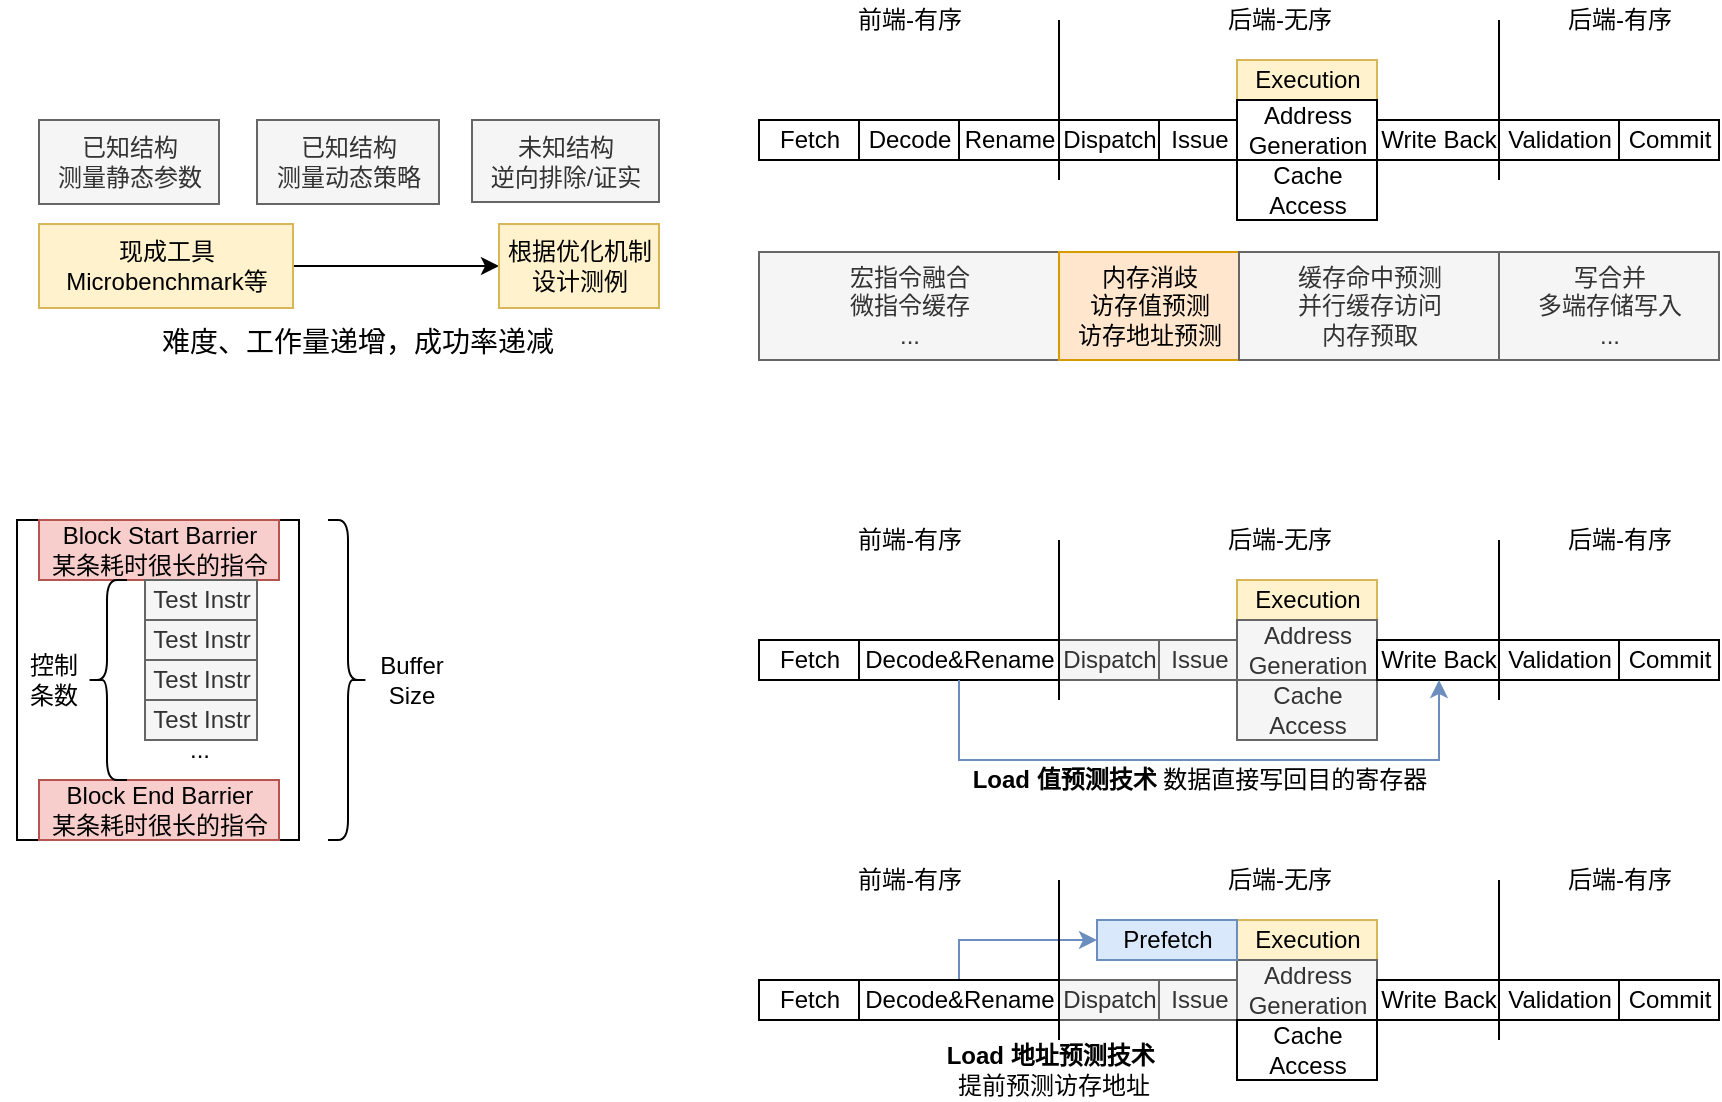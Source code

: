 <mxfile version="27.0.9">
  <diagram id="6I0OCvxSQrVGMHxT2VVA" name="Page-1">
    <mxGraphModel dx="976" dy="630" grid="1" gridSize="10" guides="1" tooltips="1" connect="1" arrows="1" fold="1" page="1" pageScale="1" pageWidth="850" pageHeight="1100" math="0" shadow="0">
      <root>
        <mxCell id="0" />
        <mxCell id="1" parent="0" />
        <mxCell id="UN--M1qzdoFLLi-wLeMt-39" value="" style="rounded=0;whiteSpace=wrap;html=1;fillColor=none;" parent="1" vertex="1">
          <mxGeometry x="68.5" y="410" width="141" height="160" as="geometry" />
        </mxCell>
        <mxCell id="UN--M1qzdoFLLi-wLeMt-1" value="已知结构&lt;div&gt;测量静态参数&lt;/div&gt;" style="rounded=0;whiteSpace=wrap;html=1;fillColor=#f5f5f5;strokeColor=#666666;fontColor=#333333;" parent="1" vertex="1">
          <mxGeometry x="79.5" y="210" width="90" height="42" as="geometry" />
        </mxCell>
        <mxCell id="UN--M1qzdoFLLi-wLeMt-2" value="已知结构&lt;div&gt;测量动态策略&lt;/div&gt;" style="rounded=0;whiteSpace=wrap;html=1;fillColor=#f5f5f5;strokeColor=#666666;fontColor=#333333;" parent="1" vertex="1">
          <mxGeometry x="188.5" y="210" width="91" height="42" as="geometry" />
        </mxCell>
        <mxCell id="UN--M1qzdoFLLi-wLeMt-3" value="未知结构&lt;div&gt;逆向排除/证实&lt;/div&gt;" style="rounded=0;whiteSpace=wrap;html=1;fillColor=#f5f5f5;strokeColor=#666666;fontColor=#333333;" parent="1" vertex="1">
          <mxGeometry x="296" y="210" width="93.5" height="41" as="geometry" />
        </mxCell>
        <mxCell id="UN--M1qzdoFLLi-wLeMt-5" value="&lt;font style=&quot;font-size: 14px;&quot;&gt;难度、工作量递增，成功率递减&lt;/font&gt;" style="text;html=1;align=center;verticalAlign=middle;whiteSpace=wrap;rounded=0;" parent="1" vertex="1">
          <mxGeometry x="98.5" y="306" width="280" height="30" as="geometry" />
        </mxCell>
        <mxCell id="UN--M1qzdoFLLi-wLeMt-10" style="edgeStyle=orthogonalEdgeStyle;rounded=0;orthogonalLoop=1;jettySize=auto;html=1;exitX=1;exitY=0.5;exitDx=0;exitDy=0;" parent="1" source="UN--M1qzdoFLLi-wLeMt-8" target="UN--M1qzdoFLLi-wLeMt-9" edge="1">
          <mxGeometry relative="1" as="geometry" />
        </mxCell>
        <mxCell id="UN--M1qzdoFLLi-wLeMt-8" value="现成工具&lt;br&gt;Microbenchmark等" style="rounded=0;whiteSpace=wrap;html=1;fillColor=#fff2cc;strokeColor=#d6b656;" parent="1" vertex="1">
          <mxGeometry x="79.5" y="262" width="127" height="42" as="geometry" />
        </mxCell>
        <mxCell id="UN--M1qzdoFLLi-wLeMt-9" value="根据优化机制&lt;div&gt;设计测例&lt;/div&gt;" style="rounded=0;whiteSpace=wrap;html=1;fillColor=#fff2cc;strokeColor=#d6b656;" parent="1" vertex="1">
          <mxGeometry x="309.5" y="262" width="80" height="42" as="geometry" />
        </mxCell>
        <mxCell id="UN--M1qzdoFLLi-wLeMt-11" value="Fetch" style="rounded=0;whiteSpace=wrap;html=1;" parent="1" vertex="1">
          <mxGeometry x="439.5" y="210" width="50" height="20" as="geometry" />
        </mxCell>
        <mxCell id="UN--M1qzdoFLLi-wLeMt-12" value="Decode" style="rounded=0;whiteSpace=wrap;html=1;" parent="1" vertex="1">
          <mxGeometry x="489.5" y="210" width="50" height="20" as="geometry" />
        </mxCell>
        <mxCell id="UN--M1qzdoFLLi-wLeMt-13" value="Rename" style="rounded=0;whiteSpace=wrap;html=1;" parent="1" vertex="1">
          <mxGeometry x="539.5" y="210" width="50" height="20" as="geometry" />
        </mxCell>
        <mxCell id="UN--M1qzdoFLLi-wLeMt-14" value="Dispatch" style="rounded=0;whiteSpace=wrap;html=1;" parent="1" vertex="1">
          <mxGeometry x="589.5" y="210" width="50" height="20" as="geometry" />
        </mxCell>
        <mxCell id="UN--M1qzdoFLLi-wLeMt-16" value="Issue" style="rounded=0;whiteSpace=wrap;html=1;" parent="1" vertex="1">
          <mxGeometry x="639.5" y="210" width="40" height="20" as="geometry" />
        </mxCell>
        <mxCell id="UN--M1qzdoFLLi-wLeMt-17" value="Execution" style="rounded=0;whiteSpace=wrap;html=1;fillColor=#fff2cc;strokeColor=#d6b656;" parent="1" vertex="1">
          <mxGeometry x="678.5" y="180" width="70" height="20" as="geometry" />
        </mxCell>
        <mxCell id="UN--M1qzdoFLLi-wLeMt-18" value="Address Generation" style="rounded=0;whiteSpace=wrap;html=1;" parent="1" vertex="1">
          <mxGeometry x="678.5" y="200" width="70" height="30" as="geometry" />
        </mxCell>
        <mxCell id="UN--M1qzdoFLLi-wLeMt-19" value="Cache&lt;div&gt;Access&lt;/div&gt;" style="rounded=0;whiteSpace=wrap;html=1;" parent="1" vertex="1">
          <mxGeometry x="678.5" y="230" width="70" height="30" as="geometry" />
        </mxCell>
        <mxCell id="UN--M1qzdoFLLi-wLeMt-20" value="Write Back" style="rounded=0;whiteSpace=wrap;html=1;" parent="1" vertex="1">
          <mxGeometry x="748.5" y="210" width="61" height="20" as="geometry" />
        </mxCell>
        <mxCell id="UN--M1qzdoFLLi-wLeMt-21" value="Validation" style="rounded=0;whiteSpace=wrap;html=1;" parent="1" vertex="1">
          <mxGeometry x="809.5" y="210" width="60" height="20" as="geometry" />
        </mxCell>
        <mxCell id="UN--M1qzdoFLLi-wLeMt-22" value="Commit" style="rounded=0;whiteSpace=wrap;html=1;" parent="1" vertex="1">
          <mxGeometry x="869.5" y="210" width="50" height="20" as="geometry" />
        </mxCell>
        <mxCell id="UN--M1qzdoFLLi-wLeMt-23" value="" style="endArrow=none;html=1;rounded=0;" parent="1" edge="1">
          <mxGeometry width="50" height="50" relative="1" as="geometry">
            <mxPoint x="589.5" y="240" as="sourcePoint" />
            <mxPoint x="589.5" y="160" as="targetPoint" />
          </mxGeometry>
        </mxCell>
        <mxCell id="UN--M1qzdoFLLi-wLeMt-24" value="" style="endArrow=none;html=1;rounded=0;" parent="1" edge="1">
          <mxGeometry width="50" height="50" relative="1" as="geometry">
            <mxPoint x="809.5" y="240" as="sourcePoint" />
            <mxPoint x="809.5" y="160" as="targetPoint" />
          </mxGeometry>
        </mxCell>
        <mxCell id="UN--M1qzdoFLLi-wLeMt-25" value="前端-有序" style="text;html=1;align=center;verticalAlign=middle;whiteSpace=wrap;rounded=0;" parent="1" vertex="1">
          <mxGeometry x="484.5" y="150" width="60" height="20" as="geometry" />
        </mxCell>
        <mxCell id="UN--M1qzdoFLLi-wLeMt-26" value="后端-无序" style="text;html=1;align=center;verticalAlign=middle;whiteSpace=wrap;rounded=0;" parent="1" vertex="1">
          <mxGeometry x="669.5" y="150" width="60" height="20" as="geometry" />
        </mxCell>
        <mxCell id="UN--M1qzdoFLLi-wLeMt-27" value="后端-有序" style="text;html=1;align=center;verticalAlign=middle;whiteSpace=wrap;rounded=0;" parent="1" vertex="1">
          <mxGeometry x="839.5" y="150" width="60" height="20" as="geometry" />
        </mxCell>
        <mxCell id="UN--M1qzdoFLLi-wLeMt-28" value="宏指令融合&lt;div&gt;微指令缓存&lt;/div&gt;&lt;div&gt;...&lt;/div&gt;" style="rounded=0;whiteSpace=wrap;html=1;fillColor=#f5f5f5;fontColor=#333333;strokeColor=#666666;" parent="1" vertex="1">
          <mxGeometry x="439.5" y="276" width="150" height="54" as="geometry" />
        </mxCell>
        <mxCell id="UN--M1qzdoFLLi-wLeMt-29" value="内存消歧&lt;div&gt;&lt;span style=&quot;background-color: transparent; color: light-dark(rgb(0, 0, 0), rgb(255, 255, 255));&quot;&gt;访存值预测&lt;/span&gt;&lt;/div&gt;&lt;div&gt;访存地址预测&lt;/div&gt;" style="rounded=0;whiteSpace=wrap;html=1;fillColor=#ffe6cc;strokeColor=#d79b00;" parent="1" vertex="1">
          <mxGeometry x="589.5" y="276" width="90" height="54" as="geometry" />
        </mxCell>
        <mxCell id="UN--M1qzdoFLLi-wLeMt-30" value="缓存命中预测&lt;div&gt;并行缓存访问&lt;/div&gt;&lt;div&gt;内存预取&lt;/div&gt;" style="rounded=0;whiteSpace=wrap;html=1;fillColor=#f5f5f5;fontColor=#333333;strokeColor=#666666;" parent="1" vertex="1">
          <mxGeometry x="679.5" y="276" width="130" height="54" as="geometry" />
        </mxCell>
        <mxCell id="UN--M1qzdoFLLi-wLeMt-31" value="写合并&lt;div&gt;多端存储写入&lt;/div&gt;&lt;div&gt;...&lt;/div&gt;" style="rounded=0;whiteSpace=wrap;html=1;fillColor=#f5f5f5;fontColor=#333333;strokeColor=#666666;" parent="1" vertex="1">
          <mxGeometry x="809.5" y="276" width="110" height="54" as="geometry" />
        </mxCell>
        <mxCell id="UN--M1qzdoFLLi-wLeMt-32" value="&lt;div&gt;Block Start Barrier&lt;/div&gt;某条耗时很长的指令" style="rounded=0;whiteSpace=wrap;html=1;fillColor=#f8cecc;strokeColor=#b85450;" parent="1" vertex="1">
          <mxGeometry x="79.5" y="410" width="120" height="30" as="geometry" />
        </mxCell>
        <mxCell id="UN--M1qzdoFLLi-wLeMt-33" value="&lt;div&gt;Block End Barrier&lt;/div&gt;某条耗时很长的指令" style="rounded=0;whiteSpace=wrap;html=1;fillColor=#f8cecc;strokeColor=#b85450;" parent="1" vertex="1">
          <mxGeometry x="79.5" y="540" width="120" height="30" as="geometry" />
        </mxCell>
        <mxCell id="UN--M1qzdoFLLi-wLeMt-34" value="&lt;div&gt;Test Instr&lt;/div&gt;" style="rounded=0;whiteSpace=wrap;html=1;fillColor=#f5f5f5;strokeColor=#666666;fontColor=#333333;" parent="1" vertex="1">
          <mxGeometry x="132.5" y="440" width="56" height="20" as="geometry" />
        </mxCell>
        <mxCell id="UN--M1qzdoFLLi-wLeMt-35" value="&lt;div&gt;Test Instr&lt;/div&gt;" style="rounded=0;whiteSpace=wrap;html=1;fillColor=#f5f5f5;strokeColor=#666666;fontColor=#333333;" parent="1" vertex="1">
          <mxGeometry x="132.5" y="460" width="56" height="20" as="geometry" />
        </mxCell>
        <mxCell id="UN--M1qzdoFLLi-wLeMt-36" value="&lt;div&gt;Test Instr&lt;/div&gt;" style="rounded=0;whiteSpace=wrap;html=1;fillColor=#f5f5f5;strokeColor=#666666;fontColor=#333333;" parent="1" vertex="1">
          <mxGeometry x="132.5" y="480" width="56" height="20" as="geometry" />
        </mxCell>
        <mxCell id="UN--M1qzdoFLLi-wLeMt-37" value="&lt;div&gt;Test Instr&lt;/div&gt;" style="rounded=0;whiteSpace=wrap;html=1;fillColor=#f5f5f5;strokeColor=#666666;fontColor=#333333;" parent="1" vertex="1">
          <mxGeometry x="132.5" y="500" width="56" height="20" as="geometry" />
        </mxCell>
        <mxCell id="UN--M1qzdoFLLi-wLeMt-38" value="..." style="text;html=1;align=center;verticalAlign=middle;whiteSpace=wrap;rounded=0;" parent="1" vertex="1">
          <mxGeometry x="134.5" y="520" width="50" height="10" as="geometry" />
        </mxCell>
        <mxCell id="UN--M1qzdoFLLi-wLeMt-40" value="Buffer Size" style="text;html=1;align=center;verticalAlign=middle;whiteSpace=wrap;rounded=0;" parent="1" vertex="1">
          <mxGeometry x="236" y="475" width="60" height="30" as="geometry" />
        </mxCell>
        <mxCell id="UN--M1qzdoFLLi-wLeMt-41" value="" style="shape=curlyBracket;whiteSpace=wrap;html=1;rounded=1;flipH=1;labelPosition=right;verticalLabelPosition=middle;align=left;verticalAlign=middle;" parent="1" vertex="1">
          <mxGeometry x="224" y="410" width="20" height="160" as="geometry" />
        </mxCell>
        <mxCell id="UN--M1qzdoFLLi-wLeMt-42" value="" style="shape=curlyBracket;whiteSpace=wrap;html=1;rounded=1;labelPosition=left;verticalLabelPosition=middle;align=right;verticalAlign=middle;" parent="1" vertex="1">
          <mxGeometry x="103.5" y="440" width="20" height="100" as="geometry" />
        </mxCell>
        <mxCell id="UN--M1qzdoFLLi-wLeMt-43" value="控制&lt;div&gt;条数&lt;/div&gt;" style="text;html=1;align=center;verticalAlign=middle;whiteSpace=wrap;rounded=0;" parent="1" vertex="1">
          <mxGeometry x="60" y="477.5" width="53.5" height="25" as="geometry" />
        </mxCell>
        <mxCell id="8vc1bO7KXdbWyIbkzTQZ-1" value="Fetch" style="rounded=0;whiteSpace=wrap;html=1;" vertex="1" parent="1">
          <mxGeometry x="439.5" y="470" width="50" height="20" as="geometry" />
        </mxCell>
        <mxCell id="8vc1bO7KXdbWyIbkzTQZ-2" value="Decode&amp;amp;Rename" style="rounded=0;whiteSpace=wrap;html=1;" vertex="1" parent="1">
          <mxGeometry x="489.5" y="470" width="100" height="20" as="geometry" />
        </mxCell>
        <mxCell id="8vc1bO7KXdbWyIbkzTQZ-4" value="Dispatch" style="rounded=0;whiteSpace=wrap;html=1;fillColor=#f5f5f5;fontColor=#333333;strokeColor=#666666;" vertex="1" parent="1">
          <mxGeometry x="589.5" y="470" width="50" height="20" as="geometry" />
        </mxCell>
        <mxCell id="8vc1bO7KXdbWyIbkzTQZ-5" value="Issue" style="rounded=0;whiteSpace=wrap;html=1;fillColor=#f5f5f5;fontColor=#333333;strokeColor=#666666;" vertex="1" parent="1">
          <mxGeometry x="639.5" y="470" width="40" height="20" as="geometry" />
        </mxCell>
        <mxCell id="8vc1bO7KXdbWyIbkzTQZ-6" value="Execution" style="rounded=0;whiteSpace=wrap;html=1;fillColor=#fff2cc;strokeColor=#d6b656;" vertex="1" parent="1">
          <mxGeometry x="678.5" y="440" width="70" height="20" as="geometry" />
        </mxCell>
        <mxCell id="8vc1bO7KXdbWyIbkzTQZ-7" value="Address Generation" style="rounded=0;whiteSpace=wrap;html=1;fillColor=#f5f5f5;fontColor=#333333;strokeColor=#666666;" vertex="1" parent="1">
          <mxGeometry x="678.5" y="460" width="70" height="30" as="geometry" />
        </mxCell>
        <mxCell id="8vc1bO7KXdbWyIbkzTQZ-8" value="Cache&lt;div&gt;Access&lt;/div&gt;" style="rounded=0;whiteSpace=wrap;html=1;fillColor=#f5f5f5;fontColor=#333333;strokeColor=#666666;" vertex="1" parent="1">
          <mxGeometry x="678.5" y="490" width="70" height="30" as="geometry" />
        </mxCell>
        <mxCell id="8vc1bO7KXdbWyIbkzTQZ-9" value="Write Back" style="rounded=0;whiteSpace=wrap;html=1;" vertex="1" parent="1">
          <mxGeometry x="748.5" y="470" width="61" height="20" as="geometry" />
        </mxCell>
        <mxCell id="8vc1bO7KXdbWyIbkzTQZ-10" value="Validation" style="rounded=0;whiteSpace=wrap;html=1;" vertex="1" parent="1">
          <mxGeometry x="809.5" y="470" width="60" height="20" as="geometry" />
        </mxCell>
        <mxCell id="8vc1bO7KXdbWyIbkzTQZ-11" value="Commit" style="rounded=0;whiteSpace=wrap;html=1;" vertex="1" parent="1">
          <mxGeometry x="869.5" y="470" width="50" height="20" as="geometry" />
        </mxCell>
        <mxCell id="8vc1bO7KXdbWyIbkzTQZ-12" value="" style="endArrow=none;html=1;rounded=0;" edge="1" parent="1">
          <mxGeometry width="50" height="50" relative="1" as="geometry">
            <mxPoint x="589.5" y="500" as="sourcePoint" />
            <mxPoint x="589.5" y="420" as="targetPoint" />
          </mxGeometry>
        </mxCell>
        <mxCell id="8vc1bO7KXdbWyIbkzTQZ-13" value="" style="endArrow=none;html=1;rounded=0;" edge="1" parent="1">
          <mxGeometry width="50" height="50" relative="1" as="geometry">
            <mxPoint x="809.5" y="500" as="sourcePoint" />
            <mxPoint x="809.5" y="420" as="targetPoint" />
          </mxGeometry>
        </mxCell>
        <mxCell id="8vc1bO7KXdbWyIbkzTQZ-14" value="前端-有序" style="text;html=1;align=center;verticalAlign=middle;whiteSpace=wrap;rounded=0;" vertex="1" parent="1">
          <mxGeometry x="484.5" y="410" width="60" height="20" as="geometry" />
        </mxCell>
        <mxCell id="8vc1bO7KXdbWyIbkzTQZ-15" value="后端-无序" style="text;html=1;align=center;verticalAlign=middle;whiteSpace=wrap;rounded=0;" vertex="1" parent="1">
          <mxGeometry x="669.5" y="410" width="60" height="20" as="geometry" />
        </mxCell>
        <mxCell id="8vc1bO7KXdbWyIbkzTQZ-16" value="后端-有序" style="text;html=1;align=center;verticalAlign=middle;whiteSpace=wrap;rounded=0;" vertex="1" parent="1">
          <mxGeometry x="839.5" y="410" width="60" height="20" as="geometry" />
        </mxCell>
        <mxCell id="8vc1bO7KXdbWyIbkzTQZ-18" style="edgeStyle=orthogonalEdgeStyle;rounded=0;orthogonalLoop=1;jettySize=auto;html=1;fillColor=#dae8fc;strokeColor=#6c8ebf;exitX=0.5;exitY=1;exitDx=0;exitDy=0;" edge="1" parent="1" source="8vc1bO7KXdbWyIbkzTQZ-2">
          <mxGeometry relative="1" as="geometry">
            <mxPoint x="539.5" y="500" as="sourcePoint" />
            <mxPoint x="779.5" y="490" as="targetPoint" />
            <Array as="points">
              <mxPoint x="539.5" y="530" />
              <mxPoint x="779.5" y="530" />
            </Array>
          </mxGeometry>
        </mxCell>
        <mxCell id="8vc1bO7KXdbWyIbkzTQZ-19" value="&lt;b&gt;Load 值预测技术&lt;/b&gt; 数据直接写回目的寄存器" style="text;html=1;align=center;verticalAlign=middle;whiteSpace=wrap;rounded=0;" vertex="1" parent="1">
          <mxGeometry x="539.5" y="530" width="240" height="20" as="geometry" />
        </mxCell>
        <mxCell id="8vc1bO7KXdbWyIbkzTQZ-20" value="Fetch" style="rounded=0;whiteSpace=wrap;html=1;" vertex="1" parent="1">
          <mxGeometry x="439.5" y="640" width="50" height="20" as="geometry" />
        </mxCell>
        <mxCell id="8vc1bO7KXdbWyIbkzTQZ-40" style="edgeStyle=orthogonalEdgeStyle;rounded=0;orthogonalLoop=1;jettySize=auto;html=1;entryX=0;entryY=0.5;entryDx=0;entryDy=0;fillColor=#dae8fc;strokeColor=#6c8ebf;" edge="1" parent="1" source="8vc1bO7KXdbWyIbkzTQZ-21" target="8vc1bO7KXdbWyIbkzTQZ-38">
          <mxGeometry relative="1" as="geometry">
            <mxPoint x="599.5" y="620" as="targetPoint" />
            <Array as="points">
              <mxPoint x="539.5" y="620" />
            </Array>
          </mxGeometry>
        </mxCell>
        <mxCell id="8vc1bO7KXdbWyIbkzTQZ-21" value="Decode&amp;amp;Rename" style="rounded=0;whiteSpace=wrap;html=1;" vertex="1" parent="1">
          <mxGeometry x="489.5" y="640" width="100" height="20" as="geometry" />
        </mxCell>
        <mxCell id="8vc1bO7KXdbWyIbkzTQZ-22" value="Dispatch" style="rounded=0;whiteSpace=wrap;html=1;fillColor=#f5f5f5;fontColor=#333333;strokeColor=#666666;" vertex="1" parent="1">
          <mxGeometry x="589.5" y="640" width="50" height="20" as="geometry" />
        </mxCell>
        <mxCell id="8vc1bO7KXdbWyIbkzTQZ-23" value="Issue" style="rounded=0;whiteSpace=wrap;html=1;fillColor=#f5f5f5;fontColor=#333333;strokeColor=#666666;" vertex="1" parent="1">
          <mxGeometry x="639.5" y="640" width="40" height="20" as="geometry" />
        </mxCell>
        <mxCell id="8vc1bO7KXdbWyIbkzTQZ-24" value="Execution" style="rounded=0;whiteSpace=wrap;html=1;fillColor=#fff2cc;strokeColor=#d6b656;" vertex="1" parent="1">
          <mxGeometry x="678.5" y="610" width="70" height="20" as="geometry" />
        </mxCell>
        <mxCell id="8vc1bO7KXdbWyIbkzTQZ-25" value="Address Generation" style="rounded=0;whiteSpace=wrap;html=1;fillColor=#f5f5f5;fontColor=#333333;strokeColor=#666666;" vertex="1" parent="1">
          <mxGeometry x="678.5" y="630" width="70" height="30" as="geometry" />
        </mxCell>
        <mxCell id="8vc1bO7KXdbWyIbkzTQZ-26" value="Cache&lt;div&gt;Access&lt;/div&gt;" style="rounded=0;whiteSpace=wrap;html=1;" vertex="1" parent="1">
          <mxGeometry x="678.5" y="660" width="70" height="30" as="geometry" />
        </mxCell>
        <mxCell id="8vc1bO7KXdbWyIbkzTQZ-27" value="Write Back" style="rounded=0;whiteSpace=wrap;html=1;" vertex="1" parent="1">
          <mxGeometry x="748.5" y="640" width="61" height="20" as="geometry" />
        </mxCell>
        <mxCell id="8vc1bO7KXdbWyIbkzTQZ-28" value="Validation" style="rounded=0;whiteSpace=wrap;html=1;" vertex="1" parent="1">
          <mxGeometry x="809.5" y="640" width="60" height="20" as="geometry" />
        </mxCell>
        <mxCell id="8vc1bO7KXdbWyIbkzTQZ-29" value="Commit" style="rounded=0;whiteSpace=wrap;html=1;" vertex="1" parent="1">
          <mxGeometry x="869.5" y="640" width="50" height="20" as="geometry" />
        </mxCell>
        <mxCell id="8vc1bO7KXdbWyIbkzTQZ-30" value="" style="endArrow=none;html=1;rounded=0;" edge="1" parent="1">
          <mxGeometry width="50" height="50" relative="1" as="geometry">
            <mxPoint x="589.5" y="670" as="sourcePoint" />
            <mxPoint x="589.5" y="590" as="targetPoint" />
          </mxGeometry>
        </mxCell>
        <mxCell id="8vc1bO7KXdbWyIbkzTQZ-31" value="" style="endArrow=none;html=1;rounded=0;" edge="1" parent="1">
          <mxGeometry width="50" height="50" relative="1" as="geometry">
            <mxPoint x="809.5" y="670" as="sourcePoint" />
            <mxPoint x="809.5" y="590" as="targetPoint" />
          </mxGeometry>
        </mxCell>
        <mxCell id="8vc1bO7KXdbWyIbkzTQZ-32" value="前端-有序" style="text;html=1;align=center;verticalAlign=middle;whiteSpace=wrap;rounded=0;" vertex="1" parent="1">
          <mxGeometry x="484.5" y="580" width="60" height="20" as="geometry" />
        </mxCell>
        <mxCell id="8vc1bO7KXdbWyIbkzTQZ-33" value="后端-无序" style="text;html=1;align=center;verticalAlign=middle;whiteSpace=wrap;rounded=0;" vertex="1" parent="1">
          <mxGeometry x="669.5" y="580" width="60" height="20" as="geometry" />
        </mxCell>
        <mxCell id="8vc1bO7KXdbWyIbkzTQZ-34" value="后端-有序" style="text;html=1;align=center;verticalAlign=middle;whiteSpace=wrap;rounded=0;" vertex="1" parent="1">
          <mxGeometry x="839.5" y="580" width="60" height="20" as="geometry" />
        </mxCell>
        <mxCell id="8vc1bO7KXdbWyIbkzTQZ-38" value="Prefetch" style="rounded=0;whiteSpace=wrap;html=1;fillColor=#dae8fc;strokeColor=#6c8ebf;" vertex="1" parent="1">
          <mxGeometry x="608.5" y="610" width="70" height="20" as="geometry" />
        </mxCell>
        <mxCell id="8vc1bO7KXdbWyIbkzTQZ-41" value="&lt;b&gt;Load 地址预测技术&lt;/b&gt;&amp;nbsp;&lt;div&gt;提前预测访存地址&lt;/div&gt;" style="text;html=1;align=center;verticalAlign=middle;whiteSpace=wrap;rounded=0;" vertex="1" parent="1">
          <mxGeometry x="531.5" y="670" width="110" height="30" as="geometry" />
        </mxCell>
      </root>
    </mxGraphModel>
  </diagram>
</mxfile>
